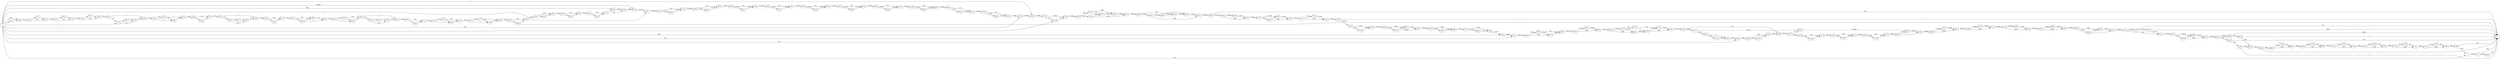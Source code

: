 digraph {
	graph [rankdir=LR]
	node [shape=rectangle]
	2 -> 70 [label=2422]
	70 -> 1 [label=1840]
	70 -> 1982 [label=582]
	1982 -> 1 [label=582]
	1985 -> 2105 [label=325]
	2105 -> 2126 [label=324]
	2105 -> 9271 [label=1]
	2126 -> 2141 [label=325]
	2141 -> 2162 [label=324]
	2141 -> 9291 [label=1]
	2162 -> 2163 [label=325]
	2163 -> 2185 [label=324]
	2163 -> 9312 [label=1]
	2185 -> 2205 [label=325]
	2205 -> 2214 [label=324]
	2205 -> 2259 [label=1]
	2214 -> 2235 [label=324]
	2214 -> 5881 [label=1]
	2235 -> 2259 [label=325]
	2259 -> 2322 [label=326]
	2322 -> 2331 [label=325]
	2322 -> 2343 [label=1]
	2331 -> 2343 [label=324]
	2331 -> 2352 [label=1]
	2343 -> 2352 [label=325]
	2352 -> 2406 [label=326]
	2406 -> 2427 [label=324]
	2406 -> 5921 [label=2]
	2427 -> 2457 [label=326]
	2457 -> 2460 [label=325]
	2457 -> 2487 [label=1]
	2460 -> 2481 [label=324]
	2460 -> 5941 [label=1]
	2481 -> 2487 [label=325]
	2487 -> 2494 [label=326]
	2494 -> 2515 [label=325]
	2494 -> 9434 [label=1]
	2515 -> 2574 [label=326]
	2574 -> 2595 [label=200]
	2574 -> 5835 [label=126]
	2595 -> 2601 [label=325]
	2601 -> 2619 [label=326]
	2619 -> 2622 [label=325]
	2619 -> 5979 [label=1]
	2622 -> 2643 [label=324]
	2622 -> 5979 [label=1]
	2643 -> 2655 [label=325]
	2643 -> 2677 [label=1]
	2655 -> 2676 [label=324]
	2655 -> 9474 [label=1]
	2676 -> 2677 [label=325]
	2677 -> 2682 [label=326]
	2682 -> 2711 [label=325]
	2682 -> 9502 [label=1]
	2711 -> 2715 [label=326]
	2715 -> 2734 [label=325]
	2715 -> 6035 [label=1]
	2734 -> 2755 [label=324]
	2734 -> 6035 [label=1]
	2755 -> 2763 [label=326]
	2763 -> 2775 [label=325]
	2763 -> 2784 [label=1]
	2775 -> 2784 [label=324]
	2775 -> 2796 [label=1]
	2784 -> 2796 [label=325]
	2796 -> 2823 [label=326]
	2823 -> 2844 [label=324]
	2823 -> 6088 [label=2]
	2844 -> 2931 [label=325]
	2931 -> 2967 [label=324]
	2931 -> 6128 [label=1]
	2967 -> 3013 [label=325]
	3013 -> 3034 [label=324]
	3013 -> 6148 [label=1]
	3034 -> 3102 [label=325]
	3102 -> 3123 [label=324]
	3102 -> 6168 [label=1]
	3123 -> 3144 [label=324]
	3123 -> 6181 [label=1]
	3144 -> 3201 [label=2988]
	3201 -> 3205 [label=271805]
	3205 -> 3252 [label=271806]
	3252 -> 3273 [label=324]
	3252 -> 6208 [label=271482]
	3273 -> 3306 [label=271806]
	3306 -> 3330 [label=324]
	3306 -> 6231 [label=271482]
	3330 -> 3348 [label=271806]
	3348 -> 3405 [label=324]
	3348 -> 6287 [label=271482]
	3405 -> 3426 [label=271806]
	3426 -> 3447 [label=324]
	3426 -> 6307 [label=271482]
	3447 -> 3456 [label=271806]
	3456 -> 3478 [label=324]
	3456 -> 6328 [label=271482]
	3478 -> 3522 [label=271806]
	3522 -> 3543 [label=324]
	3522 -> 6348 [label=271482]
	3543 -> 3558 [label=271806]
	3558 -> 3579 [label=324]
	3558 -> 6368 [label=271482]
	3579 -> 3588 [label=271806]
	3588 -> 3609 [label=324]
	3588 -> 6388 [label=271482]
	3609 -> 3648 [label=271806]
	3648 -> 3723 [label=324]
	3648 -> 6462 [label=271482]
	3723 -> 3732 [label=271806]
	3732 -> 3753 [label=324]
	3732 -> 6482 [label=271482]
	3753 -> 3762 [label=271806]
	3762 -> 3767 [label=279463]
	3767 -> 3774 [label=279464]
	3774 -> 3795 [label=271807]
	3774 -> 11129 [label=7657]
	3795 -> 3834 [label=279465]
	3834 -> 3837 [label=2988]
	3834 -> 3978 [label=276477]
	3837 -> 3855 [label=324]
	3837 -> 3858 [label=2664]
	3855 -> 3858 [label=269142]
	3858 -> 3870 [label=271806]
	3870 -> 3894 [label=279465]
	3894 -> 3915 [label=324]
	3894 -> 4004 [label=279141]
	3915 -> 3924 [label=271805]
	3924 -> 3927 [label=271806]
	3927 -> 3948 [label=279465]
	3948 -> 1 [label=324]
	3948 -> 4039 [label=279141]
	3978 -> 3870 [label=7659]
	3978 -> 3855 [label=268818]
	4004 -> 3927 [label=7659]
	4004 -> 6490 [label=271482]
	4039 -> 4075 [label=7659]
	4039 -> 6536 [label=271482]
	4075 -> 4078 [label=279141]
	4078 -> 4087 [label=7659]
	4078 -> 4099 [label=271482]
	4087 -> 4099 [label=1]
	4087 -> 4108 [label=7658]
	4099 -> 4108 [label=271483]
	4108 -> 4111 [label=279141]
	4111 -> 4132 [label=7659]
	4111 -> 6576 [label=271482]
	4132 -> 4264 [label=279141]
	4264 -> 1 [label=1]
	4264 -> 4299 [label=279140]
	4299 -> 4320 [label=276477]
	4299 -> 11545 [label=2663]
	4320 -> 4386 [label=279140]
	4386 -> 4407 [label=7659]
	4386 -> 9576 [label=271481]
	4407 -> 4420 [label=10323]
	4420 -> 4428 [label=279140]
	4428 -> 4449 [label=7659]
	4428 -> 9603 [label=271481]
	4449 -> 4527 [label=279140]
	4527 -> 4548 [label=7659]
	4527 -> 9623 [label=271481]
	4548 -> 4568 [label=279140]
	4568 -> 4571 [label=280980]
	4571 -> 4596 [label=281745]
	4596 -> 4617 [label=7659]
	4596 -> 6585 [label=274086]
	4617 -> 4626 [label=280980]
	4626 -> 4632 [label=281745]
	4632 -> 4653 [label=7659]
	4632 -> 6616 [label=274086]
	4653 -> 4695 [label=281745]
	4695 -> 4707 [label=274087]
	4695 -> 6625 [label=7658]
	4707 -> 4710 [label=766]
	4707 -> 6625 [label=273321]
	4710 -> 4728 [label=1]
	4710 -> 4731 [label=765]
	4728 -> 4731 [label=273322]
	4728 -> 4749 [label=7658]
	4731 -> 4749 [label=274087]
	4749 -> 4766 [label=281745]
	4766 -> 4771 [label=280980]
	4766 -> 5068 [label=765]
	4771 -> 4815 [label=7659]
	4771 -> 6743 [label=273321]
	4815 -> 4836 [label=1]
	4815 -> 11222 [label=7658]
	4836 -> 4935 [label=7659]
	4935 -> 5006 [label=8482]
	5006 -> 5027 [label=7659]
	5006 -> 11363 [label=823]
	5027 -> 5068 [label=8482]
	5068 -> 5073 [label=9247]
	5073 -> 5158 [label=8482]
	5073 -> 6743 [label=765]
	5158 -> 5179 [label=824]
	5158 -> 11242 [label=7658]
	5179 -> 5203 [label=8482]
	5203 -> 5221 [label=824]
	5203 -> 11260 [label=7658]
	5221 -> 5255 [label=8482]
	5255 -> 5276 [label=824]
	5255 -> 11280 [label=7658]
	5276 -> 5420 [label=8482]
	5420 -> 5448 [label=1]
	5420 -> 6745 [label=8481]
	5448 -> 5460 [label=282568]
	5460 -> 5481 [label=8482]
	5460 -> 6771 [label=274086]
	5481 -> 5489 [label=282568]
	5489 -> 5511 [label=8482]
	5489 -> 6792 [label=274086]
	5511 -> 5578 [label=282568]
	5578 -> 5616 [label=8482]
	5578 -> 6829 [label=274086]
	5616 -> 5637 [label=282568]
	5637 -> 5658 [label=8482]
	5637 -> 6849 [label=274086]
	5658 -> 5679 [label=282568]
	5679 -> 5691 [label=274087]
	5679 -> 6861 [label=8481]
	5691 -> 5712 [label=1]
	5691 -> 6861 [label=274086]
	5712 -> 5751 [label=282568]
	5751 -> 5758 [label=274910]
	5751 -> 5772 [label=7658]
	5758 -> 5759 [label=274145]
	5758 -> 1 [label=765]
	5759 -> 1 [label=2663]
	5759 -> 5772 [label=271482]
	5772 -> 5781 [label=279140]
	5781 -> 5790 [label=8482]
	5781 -> 6896 [label=270658]
	5790 -> 5811 [label=7659]
	5790 -> 6896 [label=823]
	5811 -> 5814 [label=279140]
	5814 -> 5823 [label=8482]
	5814 -> 6908 [label=270658]
	5823 -> 1 [label=7657]
	5823 -> 5829 [label=825]
	5829 -> 1 [label=1]
	5829 -> 6919 [label=824]
	5835 -> 2595 [label=125]
	5835 -> 2601 [label=1]
	5881 -> 2235 [label=1]
	5921 -> 2427 [label=2]
	5941 -> 2481 [label=1]
	5979 -> 2643 [label=2]
	6035 -> 2755 [label=2]
	6088 -> 1 [label=1]
	6088 -> 2844 [label=1]
	6128 -> 2967 [label=1]
	6148 -> 3034 [label=1]
	6168 -> 3123 [label=1]
	6181 -> 3144 [label=2664]
	6208 -> 3273 [label=271482]
	6231 -> 3330 [label=271482]
	6287 -> 3405 [label=271482]
	6307 -> 3447 [label=271482]
	6328 -> 3478 [label=271482]
	6348 -> 3543 [label=271482]
	6368 -> 3579 [label=271482]
	6388 -> 3609 [label=271482]
	6462 -> 3723 [label=271482]
	6482 -> 3753 [label=271482]
	6490 -> 3915 [label=271481]
	6490 -> 3924 [label=1]
	6536 -> 4075 [label=271482]
	6576 -> 4132 [label=271482]
	6585 -> 4617 [label=273321]
	6585 -> 4626 [label=765]
	6616 -> 4653 [label=274086]
	6625 -> 4728 [label=280979]
	6743 -> 6745 [label=274086]
	6745 -> 5448 [label=282567]
	6771 -> 5481 [label=274086]
	6792 -> 5511 [label=274086]
	6829 -> 5616 [label=274086]
	6849 -> 5658 [label=274086]
	6861 -> 5712 [label=282567]
	6896 -> 5811 [label=271481]
	6908 -> 1 [label=268817]
	6908 -> 6912 [label=1841]
	6912 -> 1 [label=1]
	6912 -> 6919 [label=1840]
	6919 -> 6926 [label=2664]
	6926 -> 1 [label=1]
	6926 -> 6940 [label=2663]
	6940 -> 6961 [label=1840]
	6940 -> 11405 [label=823]
	6961 -> 6964 [label=2663]
	6964 -> 6985 [label=1840]
	6964 -> 11425 [label=823]
	6985 -> 7135 [label=2663]
	7135 -> 7156 [label=1840]
	7135 -> 11445 [label=823]
	7156 -> 7201 [label=2663]
	7201 -> 7222 [label=1840]
	7201 -> 11465 [label=823]
	7222 -> 7730 [label=2663]
	7730 -> 7751 [label=1840]
	7730 -> 11485 [label=823]
	7751 -> 7911 [label=2663]
	7911 -> 7932 [label=1840]
	7911 -> 11505 [label=823]
	7932 -> 7999 [label=2663]
	7999 -> 1 [label=823]
	7999 -> 2 [label=1840]
	9251 -> 1985 [label=1]
	9271 -> 2126 [label=1]
	9291 -> 2162 [label=1]
	9312 -> 2185 [label=1]
	9434 -> 2515 [label=1]
	9474 -> 2676 [label=1]
	9502 -> 2711 [label=1]
	9576 -> 4407 [label=2664]
	9576 -> 4420 [label=268817]
	9603 -> 4449 [label=271481]
	9623 -> 4548 [label=271481]
	11129 -> 3795 [label=7658]
	11222 -> 4836 [label=7658]
	11242 -> 5179 [label=7658]
	11260 -> 5221 [label=7658]
	11280 -> 5276 [label=7658]
	11363 -> 5027 [label=823]
	11405 -> 6961 [label=823]
	11425 -> 6985 [label=823]
	11445 -> 7156 [label=823]
	11465 -> 7222 [label=823]
	11485 -> 7751 [label=823]
	11505 -> 7932 [label=823]
	11545 -> 4320 [label=2663]
	0 -> 2 [label=582]
	0 -> 3767 [label=1]
	0 -> 4568 [label=1840]
	0 -> 3205 [label=1]
	0 -> 4571 [label=765]
	0 -> 3762 [label=7657]
	0 -> 4935 [label=823]
	0 -> 11129 [label=1]
	0 -> 3201 [label=268817]
	0 -> 6181 [label=2663]
	0 -> 1985 [label=324]
	0 -> 2214 [label=1]
	0 -> 9251 [label=1]
}
